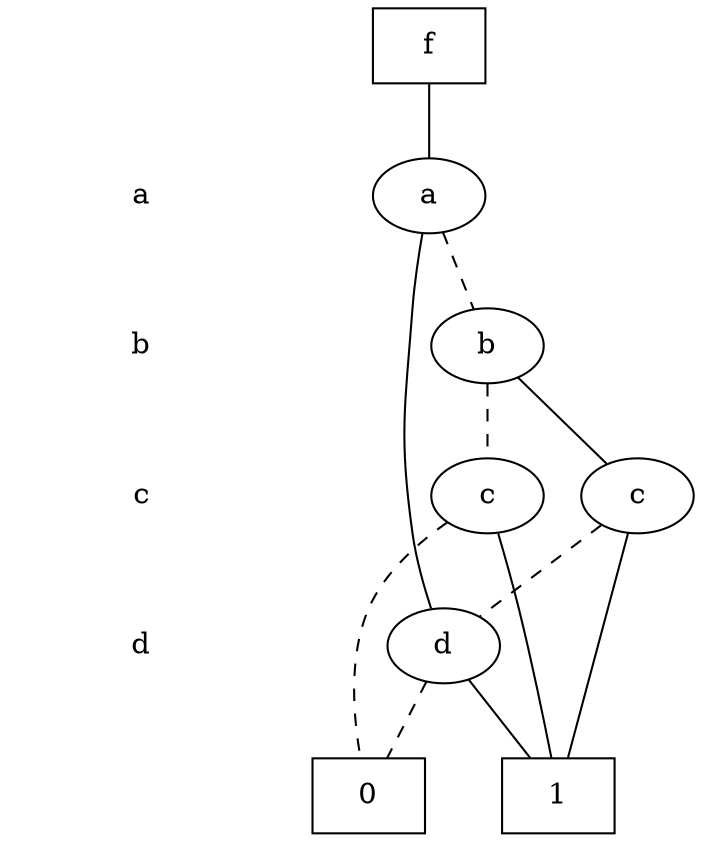 digraph "DD" {
size = "7.5,10"
center = true;
edge [dir = none];
{ node [shape = plaintext];
  edge [style = invis];
  "CONST NODES" [style = invis];
" a " -> " b " -> " c " -> " d " -> "CONST NODES"; 
}
{ rank = same; node [shape = box]; edge [style = invis];
"  f  "; }
{ rank = same; " a ";
"0x5e" [label="a"];
}
{ rank = same; " b ";
"0x5d" [label="b"];
}
{ rank = same; " c ";
"0x5b" [label="c"];
"0x5c" [label="c"];
}
{ rank = same; " d ";
"0x5a" [label="d"];
}
{ rank = same; "CONST NODES";
{ node [shape = box]; "0x48";
"0x47";
}
}
"  f  " -> "0x5e" [style = solid];
"0x5e" -> "0x5a";
"0x5e" -> "0x5d" [style = dashed];
"0x5d" -> "0x5b";
"0x5d" -> "0x5c" [style = dashed];
"0x5b" -> "0x47";
"0x5b" -> "0x5a" [style = dashed];
"0x5c" -> "0x47";
"0x5c" -> "0x48" [style = dashed];
"0x5a" -> "0x47";
"0x5a" -> "0x48" [style = dashed];
"0x48" [label = "0"];
"0x47" [label = "1"];
}
